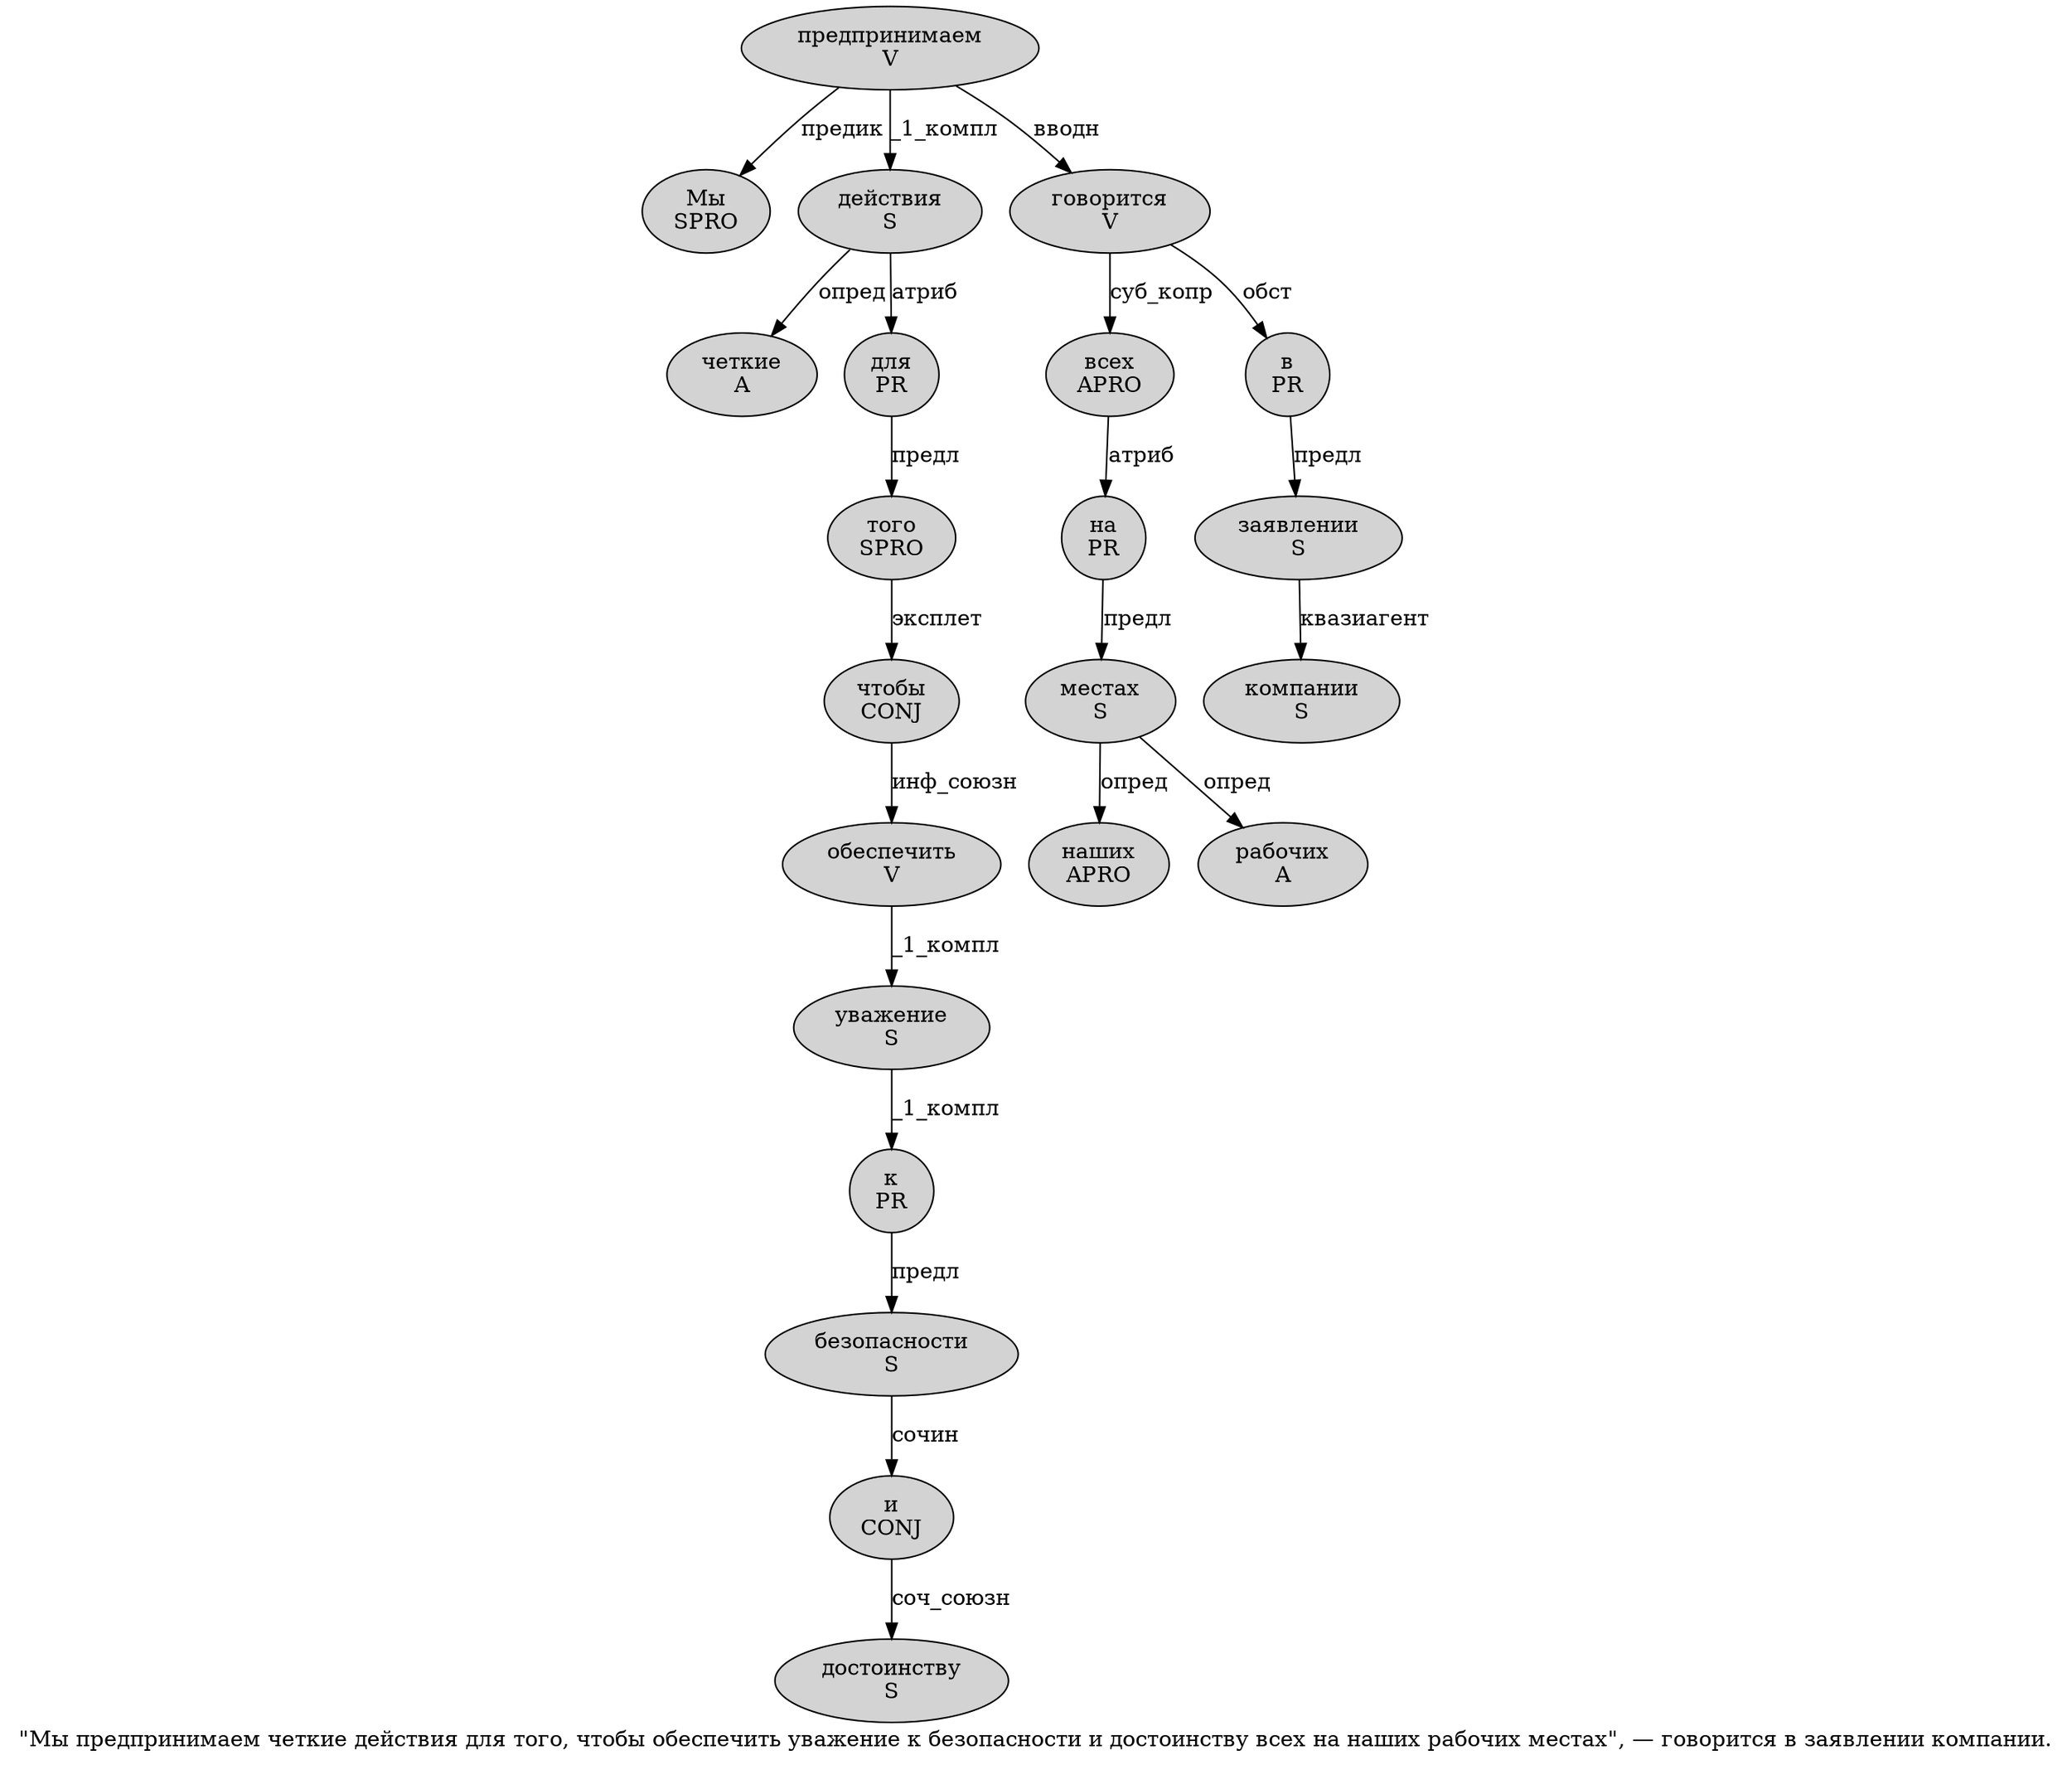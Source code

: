 digraph SENTENCE_797 {
	graph [label="\"Мы предпринимаем четкие действия для того, чтобы обеспечить уважение к безопасности и достоинству всех на наших рабочих местах\", — говорится в заявлении компании."]
	node [style=filled]
		1 [label="Мы
SPRO" color="" fillcolor=lightgray penwidth=1 shape=ellipse]
		2 [label="предпринимаем
V" color="" fillcolor=lightgray penwidth=1 shape=ellipse]
		3 [label="четкие
A" color="" fillcolor=lightgray penwidth=1 shape=ellipse]
		4 [label="действия
S" color="" fillcolor=lightgray penwidth=1 shape=ellipse]
		5 [label="для
PR" color="" fillcolor=lightgray penwidth=1 shape=ellipse]
		6 [label="того
SPRO" color="" fillcolor=lightgray penwidth=1 shape=ellipse]
		8 [label="чтобы
CONJ" color="" fillcolor=lightgray penwidth=1 shape=ellipse]
		9 [label="обеспечить
V" color="" fillcolor=lightgray penwidth=1 shape=ellipse]
		10 [label="уважение
S" color="" fillcolor=lightgray penwidth=1 shape=ellipse]
		11 [label="к
PR" color="" fillcolor=lightgray penwidth=1 shape=ellipse]
		12 [label="безопасности
S" color="" fillcolor=lightgray penwidth=1 shape=ellipse]
		13 [label="и
CONJ" color="" fillcolor=lightgray penwidth=1 shape=ellipse]
		14 [label="достоинству
S" color="" fillcolor=lightgray penwidth=1 shape=ellipse]
		15 [label="всех
APRO" color="" fillcolor=lightgray penwidth=1 shape=ellipse]
		16 [label="на
PR" color="" fillcolor=lightgray penwidth=1 shape=ellipse]
		17 [label="наших
APRO" color="" fillcolor=lightgray penwidth=1 shape=ellipse]
		18 [label="рабочих
A" color="" fillcolor=lightgray penwidth=1 shape=ellipse]
		19 [label="местах
S" color="" fillcolor=lightgray penwidth=1 shape=ellipse]
		23 [label="говорится
V" color="" fillcolor=lightgray penwidth=1 shape=ellipse]
		24 [label="в
PR" color="" fillcolor=lightgray penwidth=1 shape=ellipse]
		25 [label="заявлении
S" color="" fillcolor=lightgray penwidth=1 shape=ellipse]
		26 [label="компании
S" color="" fillcolor=lightgray penwidth=1 shape=ellipse]
			9 -> 10 [label="_1_компл"]
			13 -> 14 [label="соч_союзн"]
			15 -> 16 [label="атриб"]
			11 -> 12 [label="предл"]
			24 -> 25 [label="предл"]
			8 -> 9 [label="инф_союзн"]
			2 -> 1 [label="предик"]
			2 -> 4 [label="_1_компл"]
			2 -> 23 [label="вводн"]
			10 -> 11 [label="_1_компл"]
			19 -> 17 [label="опред"]
			19 -> 18 [label="опред"]
			23 -> 15 [label="суб_копр"]
			23 -> 24 [label="обст"]
			4 -> 3 [label="опред"]
			4 -> 5 [label="атриб"]
			16 -> 19 [label="предл"]
			25 -> 26 [label="квазиагент"]
			5 -> 6 [label="предл"]
			12 -> 13 [label="сочин"]
			6 -> 8 [label="эксплет"]
}